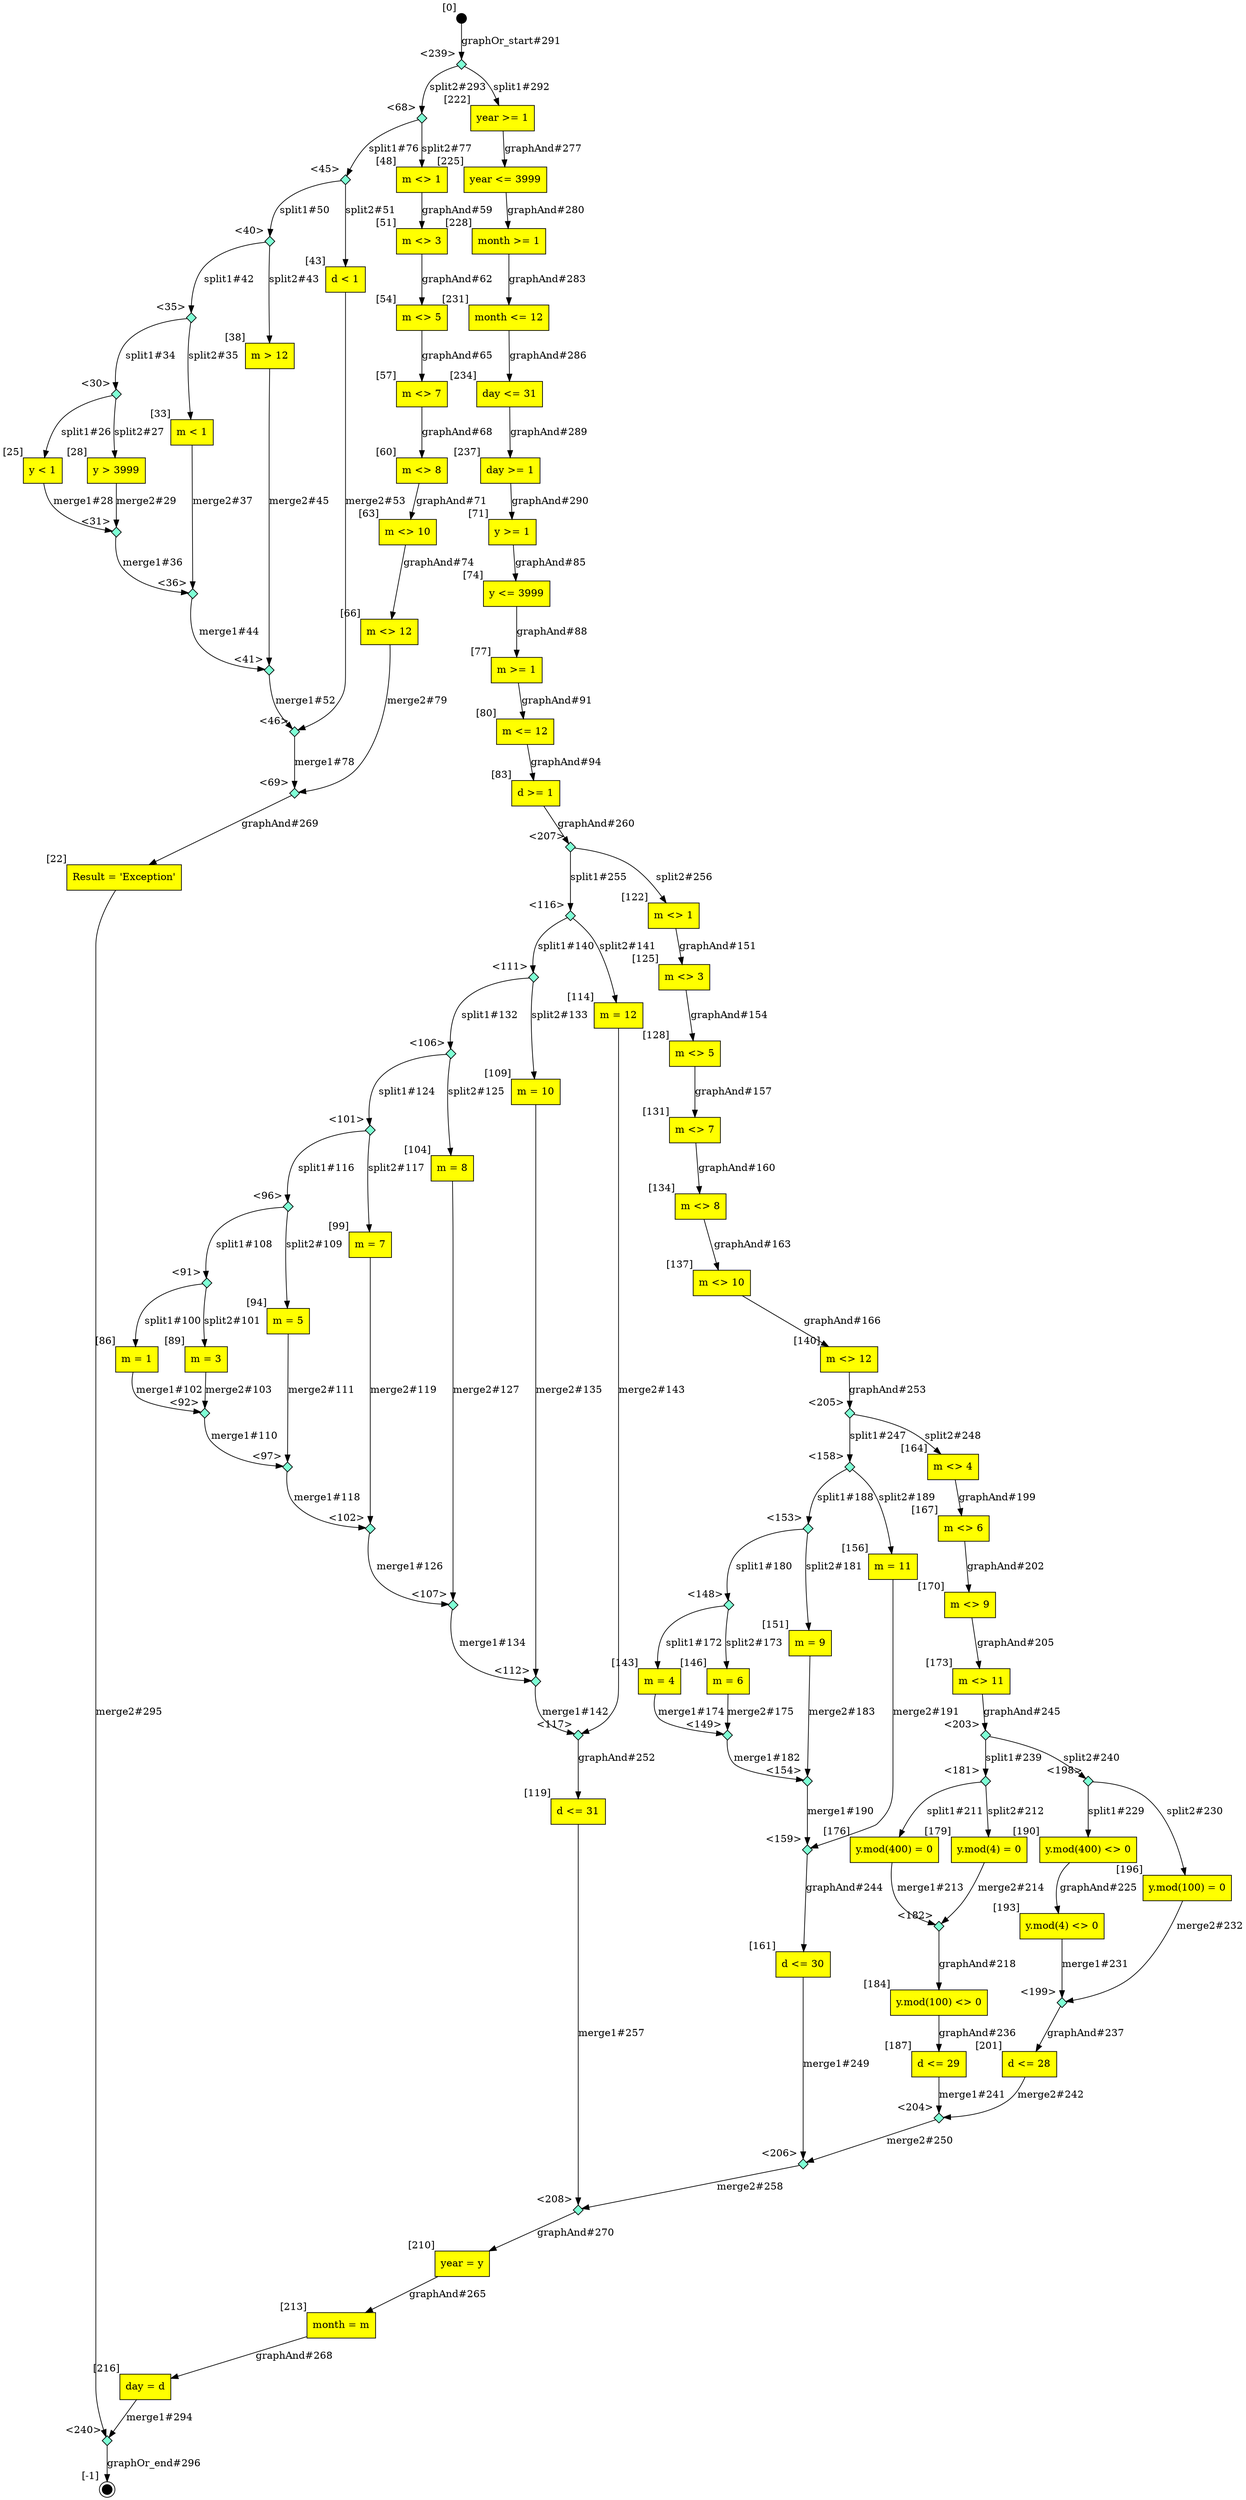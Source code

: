 digraph CLG {
  22 [shape="box", label="Result = 'Exception'", style=filled, fillcolor=yellow, xlabel="[22]"];
  23 [style=filled, fillcolor=black, shape="doublecircle", label="", fixedsize=true, width=.2, height=.2, xlabel="[-1]"];
  25 [shape="box", label="y < 1", style=filled, fillcolor=yellow, xlabel="[25]"];
  28 [shape="box", label="y > 3999", style=filled, fillcolor=yellow, xlabel="[28]"];
  30 [shape="diamond", label="", xlabel="<30>", style=filled, fillcolor=aquamarine, fixedsize=true, width=.2, height=.2];
  31 [shape="diamond", label="", xlabel="<31>", style=filled, fillcolor=aquamarine, fixedsize=true, width=.2, height=.2];
  33 [shape="box", label="m < 1", style=filled, fillcolor=yellow, xlabel="[33]"];
  35 [shape="diamond", label="", xlabel="<35>", style=filled, fillcolor=aquamarine, fixedsize=true, width=.2, height=.2];
  36 [shape="diamond", label="", xlabel="<36>", style=filled, fillcolor=aquamarine, fixedsize=true, width=.2, height=.2];
  38 [shape="box", label="m > 12", style=filled, fillcolor=yellow, xlabel="[38]"];
  40 [shape="diamond", label="", xlabel="<40>", style=filled, fillcolor=aquamarine, fixedsize=true, width=.2, height=.2];
  41 [shape="diamond", label="", xlabel="<41>", style=filled, fillcolor=aquamarine, fixedsize=true, width=.2, height=.2];
  43 [shape="box", label="d < 1", style=filled, fillcolor=yellow, xlabel="[43]"];
  45 [shape="diamond", label="", xlabel="<45>", style=filled, fillcolor=aquamarine, fixedsize=true, width=.2, height=.2];
  46 [shape="diamond", label="", xlabel="<46>", style=filled, fillcolor=aquamarine, fixedsize=true, width=.2, height=.2];
  48 [shape="box", label="m <> 1", style=filled, fillcolor=yellow, xlabel="[48]"];
  51 [shape="box", label="m <> 3", style=filled, fillcolor=yellow, xlabel="[51]"];
  54 [shape="box", label="m <> 5", style=filled, fillcolor=yellow, xlabel="[54]"];
  57 [shape="box", label="m <> 7", style=filled, fillcolor=yellow, xlabel="[57]"];
  60 [shape="box", label="m <> 8", style=filled, fillcolor=yellow, xlabel="[60]"];
  63 [shape="box", label="m <> 10", style=filled, fillcolor=yellow, xlabel="[63]"];
  66 [shape="box", label="m <> 12", style=filled, fillcolor=yellow, xlabel="[66]"];
  68 [shape="diamond", label="", xlabel="<68>", style=filled, fillcolor=aquamarine, fixedsize=true, width=.2, height=.2];
  69 [shape="diamond", label="", xlabel="<69>", style=filled, fillcolor=aquamarine, fixedsize=true, width=.2, height=.2];
  71 [shape="box", label="y >= 1", style=filled, fillcolor=yellow, xlabel="[71]"];
  74 [shape="box", label="y <= 3999", style=filled, fillcolor=yellow, xlabel="[74]"];
  77 [shape="box", label="m >= 1", style=filled, fillcolor=yellow, xlabel="[77]"];
  80 [shape="box", label="m <= 12", style=filled, fillcolor=yellow, xlabel="[80]"];
  83 [shape="box", label="d >= 1", style=filled, fillcolor=yellow, xlabel="[83]"];
  86 [shape="box", label="m = 1", style=filled, fillcolor=yellow, xlabel="[86]"];
  89 [shape="box", label="m = 3", style=filled, fillcolor=yellow, xlabel="[89]"];
  91 [shape="diamond", label="", xlabel="<91>", style=filled, fillcolor=aquamarine, fixedsize=true, width=.2, height=.2];
  92 [shape="diamond", label="", xlabel="<92>", style=filled, fillcolor=aquamarine, fixedsize=true, width=.2, height=.2];
  94 [shape="box", label="m = 5", style=filled, fillcolor=yellow, xlabel="[94]"];
  96 [shape="diamond", label="", xlabel="<96>", style=filled, fillcolor=aquamarine, fixedsize=true, width=.2, height=.2];
  97 [shape="diamond", label="", xlabel="<97>", style=filled, fillcolor=aquamarine, fixedsize=true, width=.2, height=.2];
  99 [shape="box", label="m = 7", style=filled, fillcolor=yellow, xlabel="[99]"];
  101 [shape="diamond", label="", xlabel="<101>", style=filled, fillcolor=aquamarine, fixedsize=true, width=.2, height=.2];
  102 [shape="diamond", label="", xlabel="<102>", style=filled, fillcolor=aquamarine, fixedsize=true, width=.2, height=.2];
  104 [shape="box", label="m = 8", style=filled, fillcolor=yellow, xlabel="[104]"];
  106 [shape="diamond", label="", xlabel="<106>", style=filled, fillcolor=aquamarine, fixedsize=true, width=.2, height=.2];
  107 [shape="diamond", label="", xlabel="<107>", style=filled, fillcolor=aquamarine, fixedsize=true, width=.2, height=.2];
  109 [shape="box", label="m = 10", style=filled, fillcolor=yellow, xlabel="[109]"];
  111 [shape="diamond", label="", xlabel="<111>", style=filled, fillcolor=aquamarine, fixedsize=true, width=.2, height=.2];
  112 [shape="diamond", label="", xlabel="<112>", style=filled, fillcolor=aquamarine, fixedsize=true, width=.2, height=.2];
  114 [shape="box", label="m = 12", style=filled, fillcolor=yellow, xlabel="[114]"];
  116 [shape="diamond", label="", xlabel="<116>", style=filled, fillcolor=aquamarine, fixedsize=true, width=.2, height=.2];
  117 [shape="diamond", label="", xlabel="<117>", style=filled, fillcolor=aquamarine, fixedsize=true, width=.2, height=.2];
  119 [shape="box", label="d <= 31", style=filled, fillcolor=yellow, xlabel="[119]"];
  122 [shape="box", label="m <> 1", style=filled, fillcolor=yellow, xlabel="[122]"];
  125 [shape="box", label="m <> 3", style=filled, fillcolor=yellow, xlabel="[125]"];
  128 [shape="box", label="m <> 5", style=filled, fillcolor=yellow, xlabel="[128]"];
  131 [shape="box", label="m <> 7", style=filled, fillcolor=yellow, xlabel="[131]"];
  134 [shape="box", label="m <> 8", style=filled, fillcolor=yellow, xlabel="[134]"];
  137 [shape="box", label="m <> 10", style=filled, fillcolor=yellow, xlabel="[137]"];
  140 [shape="box", label="m <> 12", style=filled, fillcolor=yellow, xlabel="[140]"];
  143 [shape="box", label="m = 4", style=filled, fillcolor=yellow, xlabel="[143]"];
  146 [shape="box", label="m = 6", style=filled, fillcolor=yellow, xlabel="[146]"];
  148 [shape="diamond", label="", xlabel="<148>", style=filled, fillcolor=aquamarine, fixedsize=true, width=.2, height=.2];
  149 [shape="diamond", label="", xlabel="<149>", style=filled, fillcolor=aquamarine, fixedsize=true, width=.2, height=.2];
  151 [shape="box", label="m = 9", style=filled, fillcolor=yellow, xlabel="[151]"];
  153 [shape="diamond", label="", xlabel="<153>", style=filled, fillcolor=aquamarine, fixedsize=true, width=.2, height=.2];
  154 [shape="diamond", label="", xlabel="<154>", style=filled, fillcolor=aquamarine, fixedsize=true, width=.2, height=.2];
  156 [shape="box", label="m = 11", style=filled, fillcolor=yellow, xlabel="[156]"];
  158 [shape="diamond", label="", xlabel="<158>", style=filled, fillcolor=aquamarine, fixedsize=true, width=.2, height=.2];
  159 [shape="diamond", label="", xlabel="<159>", style=filled, fillcolor=aquamarine, fixedsize=true, width=.2, height=.2];
  161 [shape="box", label="d <= 30", style=filled, fillcolor=yellow, xlabel="[161]"];
  164 [shape="box", label="m <> 4", style=filled, fillcolor=yellow, xlabel="[164]"];
  167 [shape="box", label="m <> 6", style=filled, fillcolor=yellow, xlabel="[167]"];
  170 [shape="box", label="m <> 9", style=filled, fillcolor=yellow, xlabel="[170]"];
  173 [shape="box", label="m <> 11", style=filled, fillcolor=yellow, xlabel="[173]"];
  176 [shape="box", label="y.mod(400) = 0", style=filled, fillcolor=yellow, xlabel="[176]"];
  179 [shape="box", label="y.mod(4) = 0", style=filled, fillcolor=yellow, xlabel="[179]"];
  181 [shape="diamond", label="", xlabel="<181>", style=filled, fillcolor=aquamarine, fixedsize=true, width=.2, height=.2];
  182 [shape="diamond", label="", xlabel="<182>", style=filled, fillcolor=aquamarine, fixedsize=true, width=.2, height=.2];
  184 [shape="box", label="y.mod(100) <> 0", style=filled, fillcolor=yellow, xlabel="[184]"];
  187 [shape="box", label="d <= 29", style=filled, fillcolor=yellow, xlabel="[187]"];
  190 [shape="box", label="y.mod(400) <> 0", style=filled, fillcolor=yellow, xlabel="[190]"];
  193 [shape="box", label="y.mod(4) <> 0", style=filled, fillcolor=yellow, xlabel="[193]"];
  196 [shape="box", label="y.mod(100) = 0", style=filled, fillcolor=yellow, xlabel="[196]"];
  198 [shape="diamond", label="", xlabel="<198>", style=filled, fillcolor=aquamarine, fixedsize=true, width=.2, height=.2];
  199 [shape="diamond", label="", xlabel="<199>", style=filled, fillcolor=aquamarine, fixedsize=true, width=.2, height=.2];
  201 [shape="box", label="d <= 28", style=filled, fillcolor=yellow, xlabel="[201]"];
  203 [shape="diamond", label="", xlabel="<203>", style=filled, fillcolor=aquamarine, fixedsize=true, width=.2, height=.2];
  204 [shape="diamond", label="", xlabel="<204>", style=filled, fillcolor=aquamarine, fixedsize=true, width=.2, height=.2];
  205 [shape="diamond", label="", xlabel="<205>", style=filled, fillcolor=aquamarine, fixedsize=true, width=.2, height=.2];
  206 [shape="diamond", label="", xlabel="<206>", style=filled, fillcolor=aquamarine, fixedsize=true, width=.2, height=.2];
  207 [shape="diamond", label="", xlabel="<207>", style=filled, fillcolor=aquamarine, fixedsize=true, width=.2, height=.2];
  208 [shape="diamond", label="", xlabel="<208>", style=filled, fillcolor=aquamarine, fixedsize=true, width=.2, height=.2];
  210 [shape="box", label="year = y", style=filled, fillcolor=yellow, xlabel="[210]"];
  213 [shape="box", label="month = m", style=filled, fillcolor=yellow, xlabel="[213]"];
  216 [shape="box", label="day = d", style=filled, fillcolor=yellow, xlabel="[216]"];
  221 [style=filled, fillcolor=black, shape="circle", label="", fixedsize=true, width=.2, height=.2, xlabel="[0]"];
  222 [shape="box", label="year >= 1", style=filled, fillcolor=yellow, xlabel="[222]"];
  225 [shape="box", label="year <= 3999", style=filled, fillcolor=yellow, xlabel="[225]"];
  228 [shape="box", label="month >= 1", style=filled, fillcolor=yellow, xlabel="[228]"];
  231 [shape="box", label="month <= 12", style=filled, fillcolor=yellow, xlabel="[231]"];
  234 [shape="box", label="day <= 31", style=filled, fillcolor=yellow, xlabel="[234]"];
  237 [shape="box", label="day >= 1", style=filled, fillcolor=yellow, xlabel="[237]"];
  239 [shape="diamond", label="", xlabel="<239>", style=filled, fillcolor=aquamarine, fixedsize=true, width=.2, height=.2];
  240 [shape="diamond", label="", xlabel="<240>", style=filled, fillcolor=aquamarine, fixedsize=true, width=.2, height=.2];
  207 -> 122[label="split2#256"];
  119 -> 208[label="merge1#257"];
  206 -> 208[label="merge2#258"];
  83 -> 207[label="graphAnd#260"];
  210 -> 213[label="graphAnd#265"];
  213 -> 216[label="graphAnd#268"];
  69 -> 22[label="graphAnd#269"];
  208 -> 210[label="graphAnd#270"];
  222 -> 225[label="graphAnd#277"];
  225 -> 228[label="graphAnd#280"];
  30 -> 25[label="split1#26"];
  228 -> 231[label="graphAnd#283"];
  30 -> 28[label="split2#27"];
  25 -> 31[label="merge1#28"];
  28 -> 31[label="merge2#29"];
  231 -> 234[label="graphAnd#286"];
  234 -> 237[label="graphAnd#289"];
  237 -> 71[label="graphAnd#290"];
  35 -> 30[label="split1#34"];
  221 -> 239[label="graphOr_start#291"];
  35 -> 33[label="split2#35"];
  239 -> 222[label="split1#292"];
  31 -> 36[label="merge1#36"];
  239 -> 68[label="split2#293"];
  33 -> 36[label="merge2#37"];
  216 -> 240[label="merge1#294"];
  22 -> 240[label="merge2#295"];
  240 -> 23[label="graphOr_end#296"];
  40 -> 35[label="split1#42"];
  40 -> 38[label="split2#43"];
  36 -> 41[label="merge1#44"];
  38 -> 41[label="merge2#45"];
  45 -> 40[label="split1#50"];
  45 -> 43[label="split2#51"];
  41 -> 46[label="merge1#52"];
  43 -> 46[label="merge2#53"];
  48 -> 51[label="graphAnd#59"];
  51 -> 54[label="graphAnd#62"];
  54 -> 57[label="graphAnd#65"];
  57 -> 60[label="graphAnd#68"];
  60 -> 63[label="graphAnd#71"];
  63 -> 66[label="graphAnd#74"];
  68 -> 45[label="split1#76"];
  68 -> 48[label="split2#77"];
  46 -> 69[label="merge1#78"];
  66 -> 69[label="merge2#79"];
  71 -> 74[label="graphAnd#85"];
  74 -> 77[label="graphAnd#88"];
  77 -> 80[label="graphAnd#91"];
  80 -> 83[label="graphAnd#94"];
  91 -> 86[label="split1#100"];
  91 -> 89[label="split2#101"];
  86 -> 92[label="merge1#102"];
  89 -> 92[label="merge2#103"];
  96 -> 91[label="split1#108"];
  96 -> 94[label="split2#109"];
  92 -> 97[label="merge1#110"];
  94 -> 97[label="merge2#111"];
  101 -> 96[label="split1#116"];
  101 -> 99[label="split2#117"];
  97 -> 102[label="merge1#118"];
  99 -> 102[label="merge2#119"];
  106 -> 101[label="split1#124"];
  106 -> 104[label="split2#125"];
  102 -> 107[label="merge1#126"];
  104 -> 107[label="merge2#127"];
  111 -> 106[label="split1#132"];
  111 -> 109[label="split2#133"];
  107 -> 112[label="merge1#134"];
  109 -> 112[label="merge2#135"];
  116 -> 111[label="split1#140"];
  116 -> 114[label="split2#141"];
  112 -> 117[label="merge1#142"];
  114 -> 117[label="merge2#143"];
  122 -> 125[label="graphAnd#151"];
  125 -> 128[label="graphAnd#154"];
  128 -> 131[label="graphAnd#157"];
  131 -> 134[label="graphAnd#160"];
  134 -> 137[label="graphAnd#163"];
  137 -> 140[label="graphAnd#166"];
  148 -> 143[label="split1#172"];
  148 -> 146[label="split2#173"];
  143 -> 149[label="merge1#174"];
  146 -> 149[label="merge2#175"];
  153 -> 148[label="split1#180"];
  153 -> 151[label="split2#181"];
  149 -> 154[label="merge1#182"];
  151 -> 154[label="merge2#183"];
  158 -> 153[label="split1#188"];
  158 -> 156[label="split2#189"];
  154 -> 159[label="merge1#190"];
  156 -> 159[label="merge2#191"];
  164 -> 167[label="graphAnd#199"];
  167 -> 170[label="graphAnd#202"];
  170 -> 173[label="graphAnd#205"];
  181 -> 176[label="split1#211"];
  181 -> 179[label="split2#212"];
  176 -> 182[label="merge1#213"];
  179 -> 182[label="merge2#214"];
  182 -> 184[label="graphAnd#218"];
  190 -> 193[label="graphAnd#225"];
  198 -> 190[label="split1#229"];
  198 -> 196[label="split2#230"];
  193 -> 199[label="merge1#231"];
  196 -> 199[label="merge2#232"];
  184 -> 187[label="graphAnd#236"];
  199 -> 201[label="graphAnd#237"];
  203 -> 181[label="split1#239"];
  203 -> 198[label="split2#240"];
  187 -> 204[label="merge1#241"];
  201 -> 204[label="merge2#242"];
  159 -> 161[label="graphAnd#244"];
  173 -> 203[label="graphAnd#245"];
  205 -> 158[label="split1#247"];
  205 -> 164[label="split2#248"];
  161 -> 206[label="merge1#249"];
  204 -> 206[label="merge2#250"];
  117 -> 119[label="graphAnd#252"];
  140 -> 205[label="graphAnd#253"];
  207 -> 116[label="split1#255"];
}
